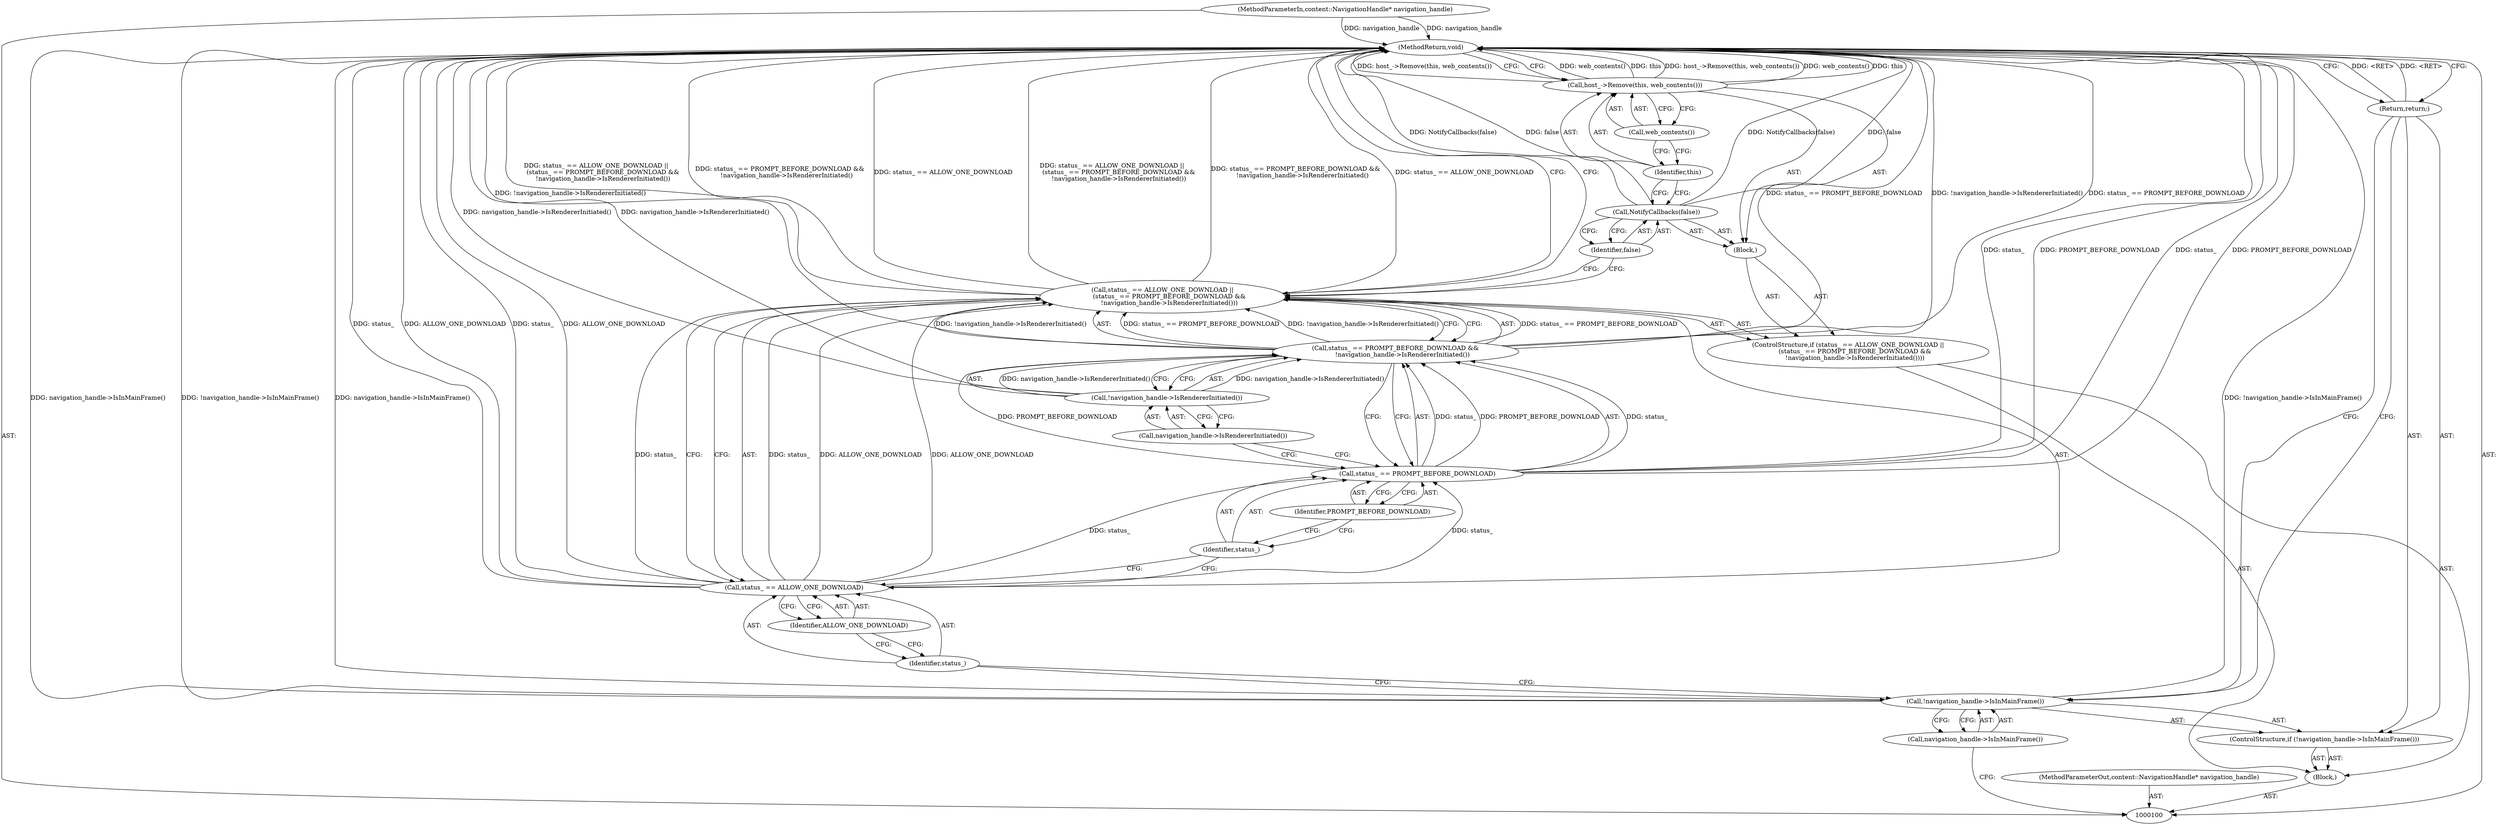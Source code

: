 digraph "1_Chrome_01a6365651e0b1e9896b251411a18a4ab5a4306d" {
"1000124" [label="(MethodReturn,void)"];
"1000122" [label="(Identifier,this)"];
"1000123" [label="(Call,web_contents())"];
"1000121" [label="(Call,host_->Remove(this, web_contents()))"];
"1000101" [label="(MethodParameterIn,content::NavigationHandle* navigation_handle)"];
"1000166" [label="(MethodParameterOut,content::NavigationHandle* navigation_handle)"];
"1000102" [label="(Block,)"];
"1000103" [label="(ControlStructure,if (!navigation_handle->IsInMainFrame()))"];
"1000104" [label="(Call,!navigation_handle->IsInMainFrame())"];
"1000105" [label="(Call,navigation_handle->IsInMainFrame())"];
"1000106" [label="(Return,return;)"];
"1000111" [label="(Identifier,ALLOW_ONE_DOWNLOAD)"];
"1000107" [label="(ControlStructure,if (status_ == ALLOW_ONE_DOWNLOAD ||\n       (status_ == PROMPT_BEFORE_DOWNLOAD &&\n       !navigation_handle->IsRendererInitiated())))"];
"1000108" [label="(Call,status_ == ALLOW_ONE_DOWNLOAD ||\n       (status_ == PROMPT_BEFORE_DOWNLOAD &&\n       !navigation_handle->IsRendererInitiated()))"];
"1000109" [label="(Call,status_ == ALLOW_ONE_DOWNLOAD)"];
"1000110" [label="(Identifier,status_)"];
"1000115" [label="(Identifier,PROMPT_BEFORE_DOWNLOAD)"];
"1000112" [label="(Call,status_ == PROMPT_BEFORE_DOWNLOAD &&\n       !navigation_handle->IsRendererInitiated())"];
"1000113" [label="(Call,status_ == PROMPT_BEFORE_DOWNLOAD)"];
"1000114" [label="(Identifier,status_)"];
"1000118" [label="(Block,)"];
"1000116" [label="(Call,!navigation_handle->IsRendererInitiated())"];
"1000117" [label="(Call,navigation_handle->IsRendererInitiated())"];
"1000120" [label="(Identifier,false)"];
"1000119" [label="(Call,NotifyCallbacks(false))"];
"1000124" -> "1000100"  [label="AST: "];
"1000124" -> "1000106"  [label="CFG: "];
"1000124" -> "1000121"  [label="CFG: "];
"1000124" -> "1000108"  [label="CFG: "];
"1000116" -> "1000124"  [label="DDG: navigation_handle->IsRendererInitiated()"];
"1000108" -> "1000124"  [label="DDG: status_ == ALLOW_ONE_DOWNLOAD ||\n       (status_ == PROMPT_BEFORE_DOWNLOAD &&\n       !navigation_handle->IsRendererInitiated())"];
"1000108" -> "1000124"  [label="DDG: status_ == PROMPT_BEFORE_DOWNLOAD &&\n       !navigation_handle->IsRendererInitiated()"];
"1000108" -> "1000124"  [label="DDG: status_ == ALLOW_ONE_DOWNLOAD"];
"1000104" -> "1000124"  [label="DDG: !navigation_handle->IsInMainFrame()"];
"1000104" -> "1000124"  [label="DDG: navigation_handle->IsInMainFrame()"];
"1000113" -> "1000124"  [label="DDG: status_"];
"1000113" -> "1000124"  [label="DDG: PROMPT_BEFORE_DOWNLOAD"];
"1000121" -> "1000124"  [label="DDG: web_contents()"];
"1000121" -> "1000124"  [label="DDG: this"];
"1000121" -> "1000124"  [label="DDG: host_->Remove(this, web_contents())"];
"1000119" -> "1000124"  [label="DDG: NotifyCallbacks(false)"];
"1000119" -> "1000124"  [label="DDG: false"];
"1000112" -> "1000124"  [label="DDG: status_ == PROMPT_BEFORE_DOWNLOAD"];
"1000112" -> "1000124"  [label="DDG: !navigation_handle->IsRendererInitiated()"];
"1000101" -> "1000124"  [label="DDG: navigation_handle"];
"1000109" -> "1000124"  [label="DDG: status_"];
"1000109" -> "1000124"  [label="DDG: ALLOW_ONE_DOWNLOAD"];
"1000106" -> "1000124"  [label="DDG: <RET>"];
"1000122" -> "1000121"  [label="AST: "];
"1000122" -> "1000119"  [label="CFG: "];
"1000123" -> "1000122"  [label="CFG: "];
"1000123" -> "1000121"  [label="AST: "];
"1000123" -> "1000122"  [label="CFG: "];
"1000121" -> "1000123"  [label="CFG: "];
"1000121" -> "1000118"  [label="AST: "];
"1000121" -> "1000123"  [label="CFG: "];
"1000122" -> "1000121"  [label="AST: "];
"1000123" -> "1000121"  [label="AST: "];
"1000124" -> "1000121"  [label="CFG: "];
"1000121" -> "1000124"  [label="DDG: web_contents()"];
"1000121" -> "1000124"  [label="DDG: this"];
"1000121" -> "1000124"  [label="DDG: host_->Remove(this, web_contents())"];
"1000101" -> "1000100"  [label="AST: "];
"1000101" -> "1000124"  [label="DDG: navigation_handle"];
"1000166" -> "1000100"  [label="AST: "];
"1000102" -> "1000100"  [label="AST: "];
"1000103" -> "1000102"  [label="AST: "];
"1000107" -> "1000102"  [label="AST: "];
"1000103" -> "1000102"  [label="AST: "];
"1000104" -> "1000103"  [label="AST: "];
"1000106" -> "1000103"  [label="AST: "];
"1000104" -> "1000103"  [label="AST: "];
"1000104" -> "1000105"  [label="CFG: "];
"1000105" -> "1000104"  [label="AST: "];
"1000106" -> "1000104"  [label="CFG: "];
"1000110" -> "1000104"  [label="CFG: "];
"1000104" -> "1000124"  [label="DDG: !navigation_handle->IsInMainFrame()"];
"1000104" -> "1000124"  [label="DDG: navigation_handle->IsInMainFrame()"];
"1000105" -> "1000104"  [label="AST: "];
"1000105" -> "1000100"  [label="CFG: "];
"1000104" -> "1000105"  [label="CFG: "];
"1000106" -> "1000103"  [label="AST: "];
"1000106" -> "1000104"  [label="CFG: "];
"1000124" -> "1000106"  [label="CFG: "];
"1000106" -> "1000124"  [label="DDG: <RET>"];
"1000111" -> "1000109"  [label="AST: "];
"1000111" -> "1000110"  [label="CFG: "];
"1000109" -> "1000111"  [label="CFG: "];
"1000107" -> "1000102"  [label="AST: "];
"1000108" -> "1000107"  [label="AST: "];
"1000118" -> "1000107"  [label="AST: "];
"1000108" -> "1000107"  [label="AST: "];
"1000108" -> "1000109"  [label="CFG: "];
"1000108" -> "1000112"  [label="CFG: "];
"1000109" -> "1000108"  [label="AST: "];
"1000112" -> "1000108"  [label="AST: "];
"1000120" -> "1000108"  [label="CFG: "];
"1000124" -> "1000108"  [label="CFG: "];
"1000108" -> "1000124"  [label="DDG: status_ == ALLOW_ONE_DOWNLOAD ||\n       (status_ == PROMPT_BEFORE_DOWNLOAD &&\n       !navigation_handle->IsRendererInitiated())"];
"1000108" -> "1000124"  [label="DDG: status_ == PROMPT_BEFORE_DOWNLOAD &&\n       !navigation_handle->IsRendererInitiated()"];
"1000108" -> "1000124"  [label="DDG: status_ == ALLOW_ONE_DOWNLOAD"];
"1000109" -> "1000108"  [label="DDG: status_"];
"1000109" -> "1000108"  [label="DDG: ALLOW_ONE_DOWNLOAD"];
"1000112" -> "1000108"  [label="DDG: status_ == PROMPT_BEFORE_DOWNLOAD"];
"1000112" -> "1000108"  [label="DDG: !navigation_handle->IsRendererInitiated()"];
"1000109" -> "1000108"  [label="AST: "];
"1000109" -> "1000111"  [label="CFG: "];
"1000110" -> "1000109"  [label="AST: "];
"1000111" -> "1000109"  [label="AST: "];
"1000114" -> "1000109"  [label="CFG: "];
"1000108" -> "1000109"  [label="CFG: "];
"1000109" -> "1000124"  [label="DDG: status_"];
"1000109" -> "1000124"  [label="DDG: ALLOW_ONE_DOWNLOAD"];
"1000109" -> "1000108"  [label="DDG: status_"];
"1000109" -> "1000108"  [label="DDG: ALLOW_ONE_DOWNLOAD"];
"1000109" -> "1000113"  [label="DDG: status_"];
"1000110" -> "1000109"  [label="AST: "];
"1000110" -> "1000104"  [label="CFG: "];
"1000111" -> "1000110"  [label="CFG: "];
"1000115" -> "1000113"  [label="AST: "];
"1000115" -> "1000114"  [label="CFG: "];
"1000113" -> "1000115"  [label="CFG: "];
"1000112" -> "1000108"  [label="AST: "];
"1000112" -> "1000113"  [label="CFG: "];
"1000112" -> "1000116"  [label="CFG: "];
"1000113" -> "1000112"  [label="AST: "];
"1000116" -> "1000112"  [label="AST: "];
"1000108" -> "1000112"  [label="CFG: "];
"1000112" -> "1000124"  [label="DDG: status_ == PROMPT_BEFORE_DOWNLOAD"];
"1000112" -> "1000124"  [label="DDG: !navigation_handle->IsRendererInitiated()"];
"1000112" -> "1000108"  [label="DDG: status_ == PROMPT_BEFORE_DOWNLOAD"];
"1000112" -> "1000108"  [label="DDG: !navigation_handle->IsRendererInitiated()"];
"1000113" -> "1000112"  [label="DDG: status_"];
"1000113" -> "1000112"  [label="DDG: PROMPT_BEFORE_DOWNLOAD"];
"1000116" -> "1000112"  [label="DDG: navigation_handle->IsRendererInitiated()"];
"1000113" -> "1000112"  [label="AST: "];
"1000113" -> "1000115"  [label="CFG: "];
"1000114" -> "1000113"  [label="AST: "];
"1000115" -> "1000113"  [label="AST: "];
"1000117" -> "1000113"  [label="CFG: "];
"1000112" -> "1000113"  [label="CFG: "];
"1000113" -> "1000124"  [label="DDG: status_"];
"1000113" -> "1000124"  [label="DDG: PROMPT_BEFORE_DOWNLOAD"];
"1000113" -> "1000112"  [label="DDG: status_"];
"1000113" -> "1000112"  [label="DDG: PROMPT_BEFORE_DOWNLOAD"];
"1000109" -> "1000113"  [label="DDG: status_"];
"1000114" -> "1000113"  [label="AST: "];
"1000114" -> "1000109"  [label="CFG: "];
"1000115" -> "1000114"  [label="CFG: "];
"1000118" -> "1000107"  [label="AST: "];
"1000119" -> "1000118"  [label="AST: "];
"1000121" -> "1000118"  [label="AST: "];
"1000116" -> "1000112"  [label="AST: "];
"1000116" -> "1000117"  [label="CFG: "];
"1000117" -> "1000116"  [label="AST: "];
"1000112" -> "1000116"  [label="CFG: "];
"1000116" -> "1000124"  [label="DDG: navigation_handle->IsRendererInitiated()"];
"1000116" -> "1000112"  [label="DDG: navigation_handle->IsRendererInitiated()"];
"1000117" -> "1000116"  [label="AST: "];
"1000117" -> "1000113"  [label="CFG: "];
"1000116" -> "1000117"  [label="CFG: "];
"1000120" -> "1000119"  [label="AST: "];
"1000120" -> "1000108"  [label="CFG: "];
"1000119" -> "1000120"  [label="CFG: "];
"1000119" -> "1000118"  [label="AST: "];
"1000119" -> "1000120"  [label="CFG: "];
"1000120" -> "1000119"  [label="AST: "];
"1000122" -> "1000119"  [label="CFG: "];
"1000119" -> "1000124"  [label="DDG: NotifyCallbacks(false)"];
"1000119" -> "1000124"  [label="DDG: false"];
}

